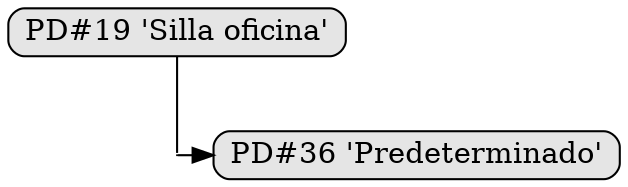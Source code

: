 digraph tree
{
fixedsize=true;
node [style="rounded,filled", width=0, height=0, shape=box, fillcolor="#E5E5E5"]
{rank=same
  i_point_36 [shape=point]
  i_dir_36 [label="PD#36 'Predeterminado'", width=2]
}
i_point_36 -> i_dir_36
i_dir_19 [label="PD#19 'Silla oficina'", width=2]


i_dir_19 -> i_point_36 [arrowhead=none]
}
